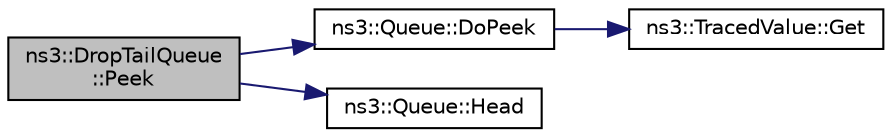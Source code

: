 digraph "ns3::DropTailQueue::Peek"
{
  edge [fontname="Helvetica",fontsize="10",labelfontname="Helvetica",labelfontsize="10"];
  node [fontname="Helvetica",fontsize="10",shape=record];
  rankdir="LR";
  Node1 [label="ns3::DropTailQueue\l::Peek",height=0.2,width=0.4,color="black", fillcolor="grey75", style="filled", fontcolor="black"];
  Node1 -> Node2 [color="midnightblue",fontsize="10",style="solid"];
  Node2 [label="ns3::Queue::DoPeek",height=0.2,width=0.4,color="black", fillcolor="white", style="filled",URL="$da/d8f/classns3_1_1Queue.html#add8f532cc43e5bf05c1913682f5f70be"];
  Node2 -> Node3 [color="midnightblue",fontsize="10",style="solid"];
  Node3 [label="ns3::TracedValue::Get",height=0.2,width=0.4,color="black", fillcolor="white", style="filled",URL="$df/d97/classns3_1_1TracedValue.html#a10fddd1de961ac65acfbeb440a1e8551"];
  Node1 -> Node4 [color="midnightblue",fontsize="10",style="solid"];
  Node4 [label="ns3::Queue::Head",height=0.2,width=0.4,color="black", fillcolor="white", style="filled",URL="$da/d8f/classns3_1_1Queue.html#a22bfb0852a9de53cf9f44e6166279a4f",tooltip="Get a const iterator which refers to the first item in the queue. "];
}
